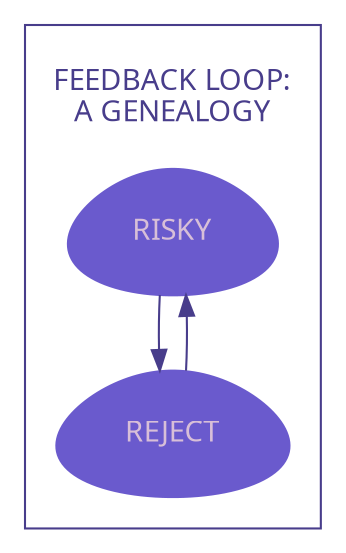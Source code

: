 digraph {
    node [shape=egg color="slateblue" fontcolor="thistle" fontname="Avenir"  style=filled margin=0.2];
    bgcolor="transparent"
    subgraph cluster_a {
        fontname="Avenir" shape=egg color="darkslateblue" fontcolor="darkslateblue" margin=15;
        label="\nFEEDBACK LOOP:\nA GENEALOGY";
        RISKY -> REJECT [color="darkslateblue"];
        REJECT -> RISKY [color="darkslateblue"];
    }
}
